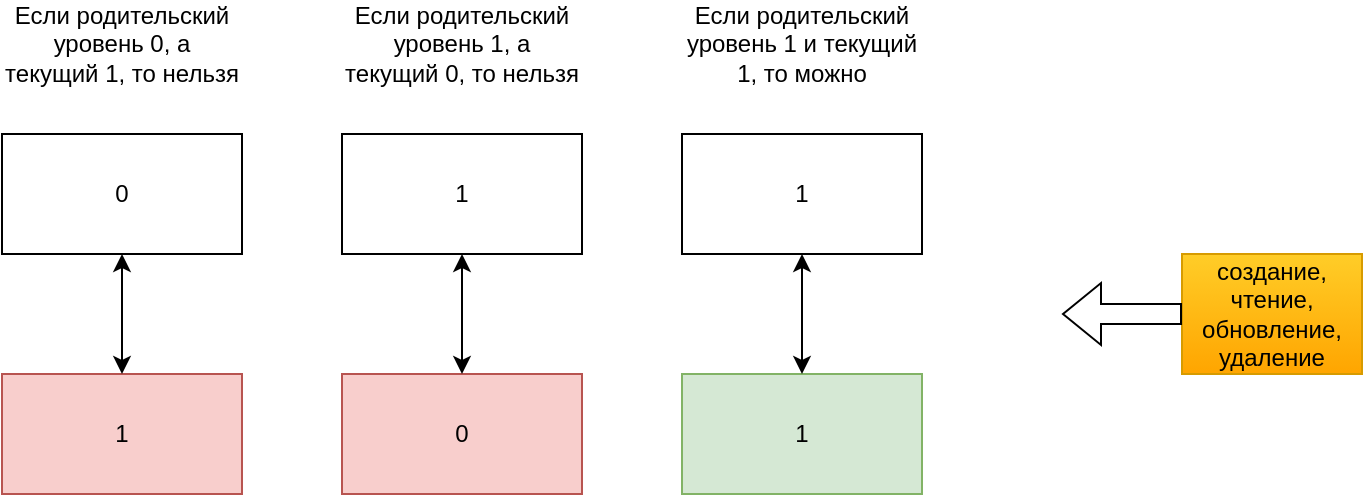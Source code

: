 <mxfile version="24.0.7" type="github">
  <diagram name="Страница — 1" id="iKRGOs-kZH4LMtyvEoL7">
    <mxGraphModel dx="1434" dy="783" grid="1" gridSize="10" guides="1" tooltips="1" connect="1" arrows="1" fold="1" page="1" pageScale="1" pageWidth="827" pageHeight="1169" math="0" shadow="0">
      <root>
        <mxCell id="0" />
        <mxCell id="1" parent="0" />
        <mxCell id="6E6YvKyOXuB3MpSZR_gs-1" value="0" style="rounded=0;whiteSpace=wrap;html=1;" vertex="1" parent="1">
          <mxGeometry x="80" y="140" width="120" height="60" as="geometry" />
        </mxCell>
        <mxCell id="6E6YvKyOXuB3MpSZR_gs-2" value="1" style="rounded=0;whiteSpace=wrap;html=1;fillColor=#f8cecc;strokeColor=#b85450;" vertex="1" parent="1">
          <mxGeometry x="80" y="260" width="120" height="60" as="geometry" />
        </mxCell>
        <mxCell id="6E6YvKyOXuB3MpSZR_gs-3" value="" style="endArrow=classic;startArrow=classic;html=1;rounded=0;entryX=0.5;entryY=1;entryDx=0;entryDy=0;" edge="1" parent="1" source="6E6YvKyOXuB3MpSZR_gs-2" target="6E6YvKyOXuB3MpSZR_gs-1">
          <mxGeometry width="50" height="50" relative="1" as="geometry">
            <mxPoint x="410" y="390" as="sourcePoint" />
            <mxPoint x="460" y="340" as="targetPoint" />
          </mxGeometry>
        </mxCell>
        <mxCell id="6E6YvKyOXuB3MpSZR_gs-6" value="1" style="rounded=0;whiteSpace=wrap;html=1;" vertex="1" parent="1">
          <mxGeometry x="250" y="140" width="120" height="60" as="geometry" />
        </mxCell>
        <mxCell id="6E6YvKyOXuB3MpSZR_gs-7" value="0" style="rounded=0;whiteSpace=wrap;html=1;fillColor=#f8cecc;strokeColor=#b85450;" vertex="1" parent="1">
          <mxGeometry x="250" y="260" width="120" height="60" as="geometry" />
        </mxCell>
        <mxCell id="6E6YvKyOXuB3MpSZR_gs-8" value="" style="endArrow=classic;startArrow=classic;html=1;rounded=0;entryX=0.5;entryY=1;entryDx=0;entryDy=0;" edge="1" source="6E6YvKyOXuB3MpSZR_gs-7" target="6E6YvKyOXuB3MpSZR_gs-6" parent="1">
          <mxGeometry width="50" height="50" relative="1" as="geometry">
            <mxPoint x="580" y="390" as="sourcePoint" />
            <mxPoint x="630" y="340" as="targetPoint" />
          </mxGeometry>
        </mxCell>
        <mxCell id="6E6YvKyOXuB3MpSZR_gs-9" value="1" style="rounded=0;whiteSpace=wrap;html=1;" vertex="1" parent="1">
          <mxGeometry x="420" y="140" width="120" height="60" as="geometry" />
        </mxCell>
        <mxCell id="6E6YvKyOXuB3MpSZR_gs-10" value="1" style="rounded=0;whiteSpace=wrap;html=1;fillColor=#d5e8d4;strokeColor=#82b366;" vertex="1" parent="1">
          <mxGeometry x="420" y="260" width="120" height="60" as="geometry" />
        </mxCell>
        <mxCell id="6E6YvKyOXuB3MpSZR_gs-11" value="" style="endArrow=classic;startArrow=classic;html=1;rounded=0;entryX=0.5;entryY=1;entryDx=0;entryDy=0;" edge="1" source="6E6YvKyOXuB3MpSZR_gs-10" target="6E6YvKyOXuB3MpSZR_gs-9" parent="1">
          <mxGeometry width="50" height="50" relative="1" as="geometry">
            <mxPoint x="750" y="390" as="sourcePoint" />
            <mxPoint x="800" y="340" as="targetPoint" />
          </mxGeometry>
        </mxCell>
        <mxCell id="6E6YvKyOXuB3MpSZR_gs-26" value="создание,&lt;div&gt;чтение,&lt;/div&gt;&lt;div&gt;обновление, удаление&lt;/div&gt;" style="rounded=0;whiteSpace=wrap;html=1;align=center;fillColor=#ffcd28;strokeColor=#d79b00;gradientColor=#ffa500;" vertex="1" parent="1">
          <mxGeometry x="670" y="200" width="90" height="60" as="geometry" />
        </mxCell>
        <mxCell id="6E6YvKyOXuB3MpSZR_gs-27" value="" style="shape=flexArrow;endArrow=classic;html=1;rounded=0;exitX=0;exitY=0.5;exitDx=0;exitDy=0;" edge="1" parent="1" source="6E6YvKyOXuB3MpSZR_gs-26">
          <mxGeometry width="50" height="50" relative="1" as="geometry">
            <mxPoint x="410" y="400" as="sourcePoint" />
            <mxPoint x="610" y="230" as="targetPoint" />
          </mxGeometry>
        </mxCell>
        <mxCell id="6E6YvKyOXuB3MpSZR_gs-28" value="Если родительский уровень 0, а текущий 1, то нельзя" style="text;html=1;align=center;verticalAlign=middle;whiteSpace=wrap;rounded=0;" vertex="1" parent="1">
          <mxGeometry x="80" y="80" width="120" height="30" as="geometry" />
        </mxCell>
        <mxCell id="6E6YvKyOXuB3MpSZR_gs-29" value="Если родительский уровень 1, а текущий 0, то нельзя" style="text;html=1;align=center;verticalAlign=middle;whiteSpace=wrap;rounded=0;" vertex="1" parent="1">
          <mxGeometry x="250" y="80" width="120" height="30" as="geometry" />
        </mxCell>
        <mxCell id="6E6YvKyOXuB3MpSZR_gs-30" value="Если родительский уровень 1 и текущий 1, то можно" style="text;html=1;align=center;verticalAlign=middle;whiteSpace=wrap;rounded=0;" vertex="1" parent="1">
          <mxGeometry x="420" y="80" width="120" height="30" as="geometry" />
        </mxCell>
      </root>
    </mxGraphModel>
  </diagram>
</mxfile>
